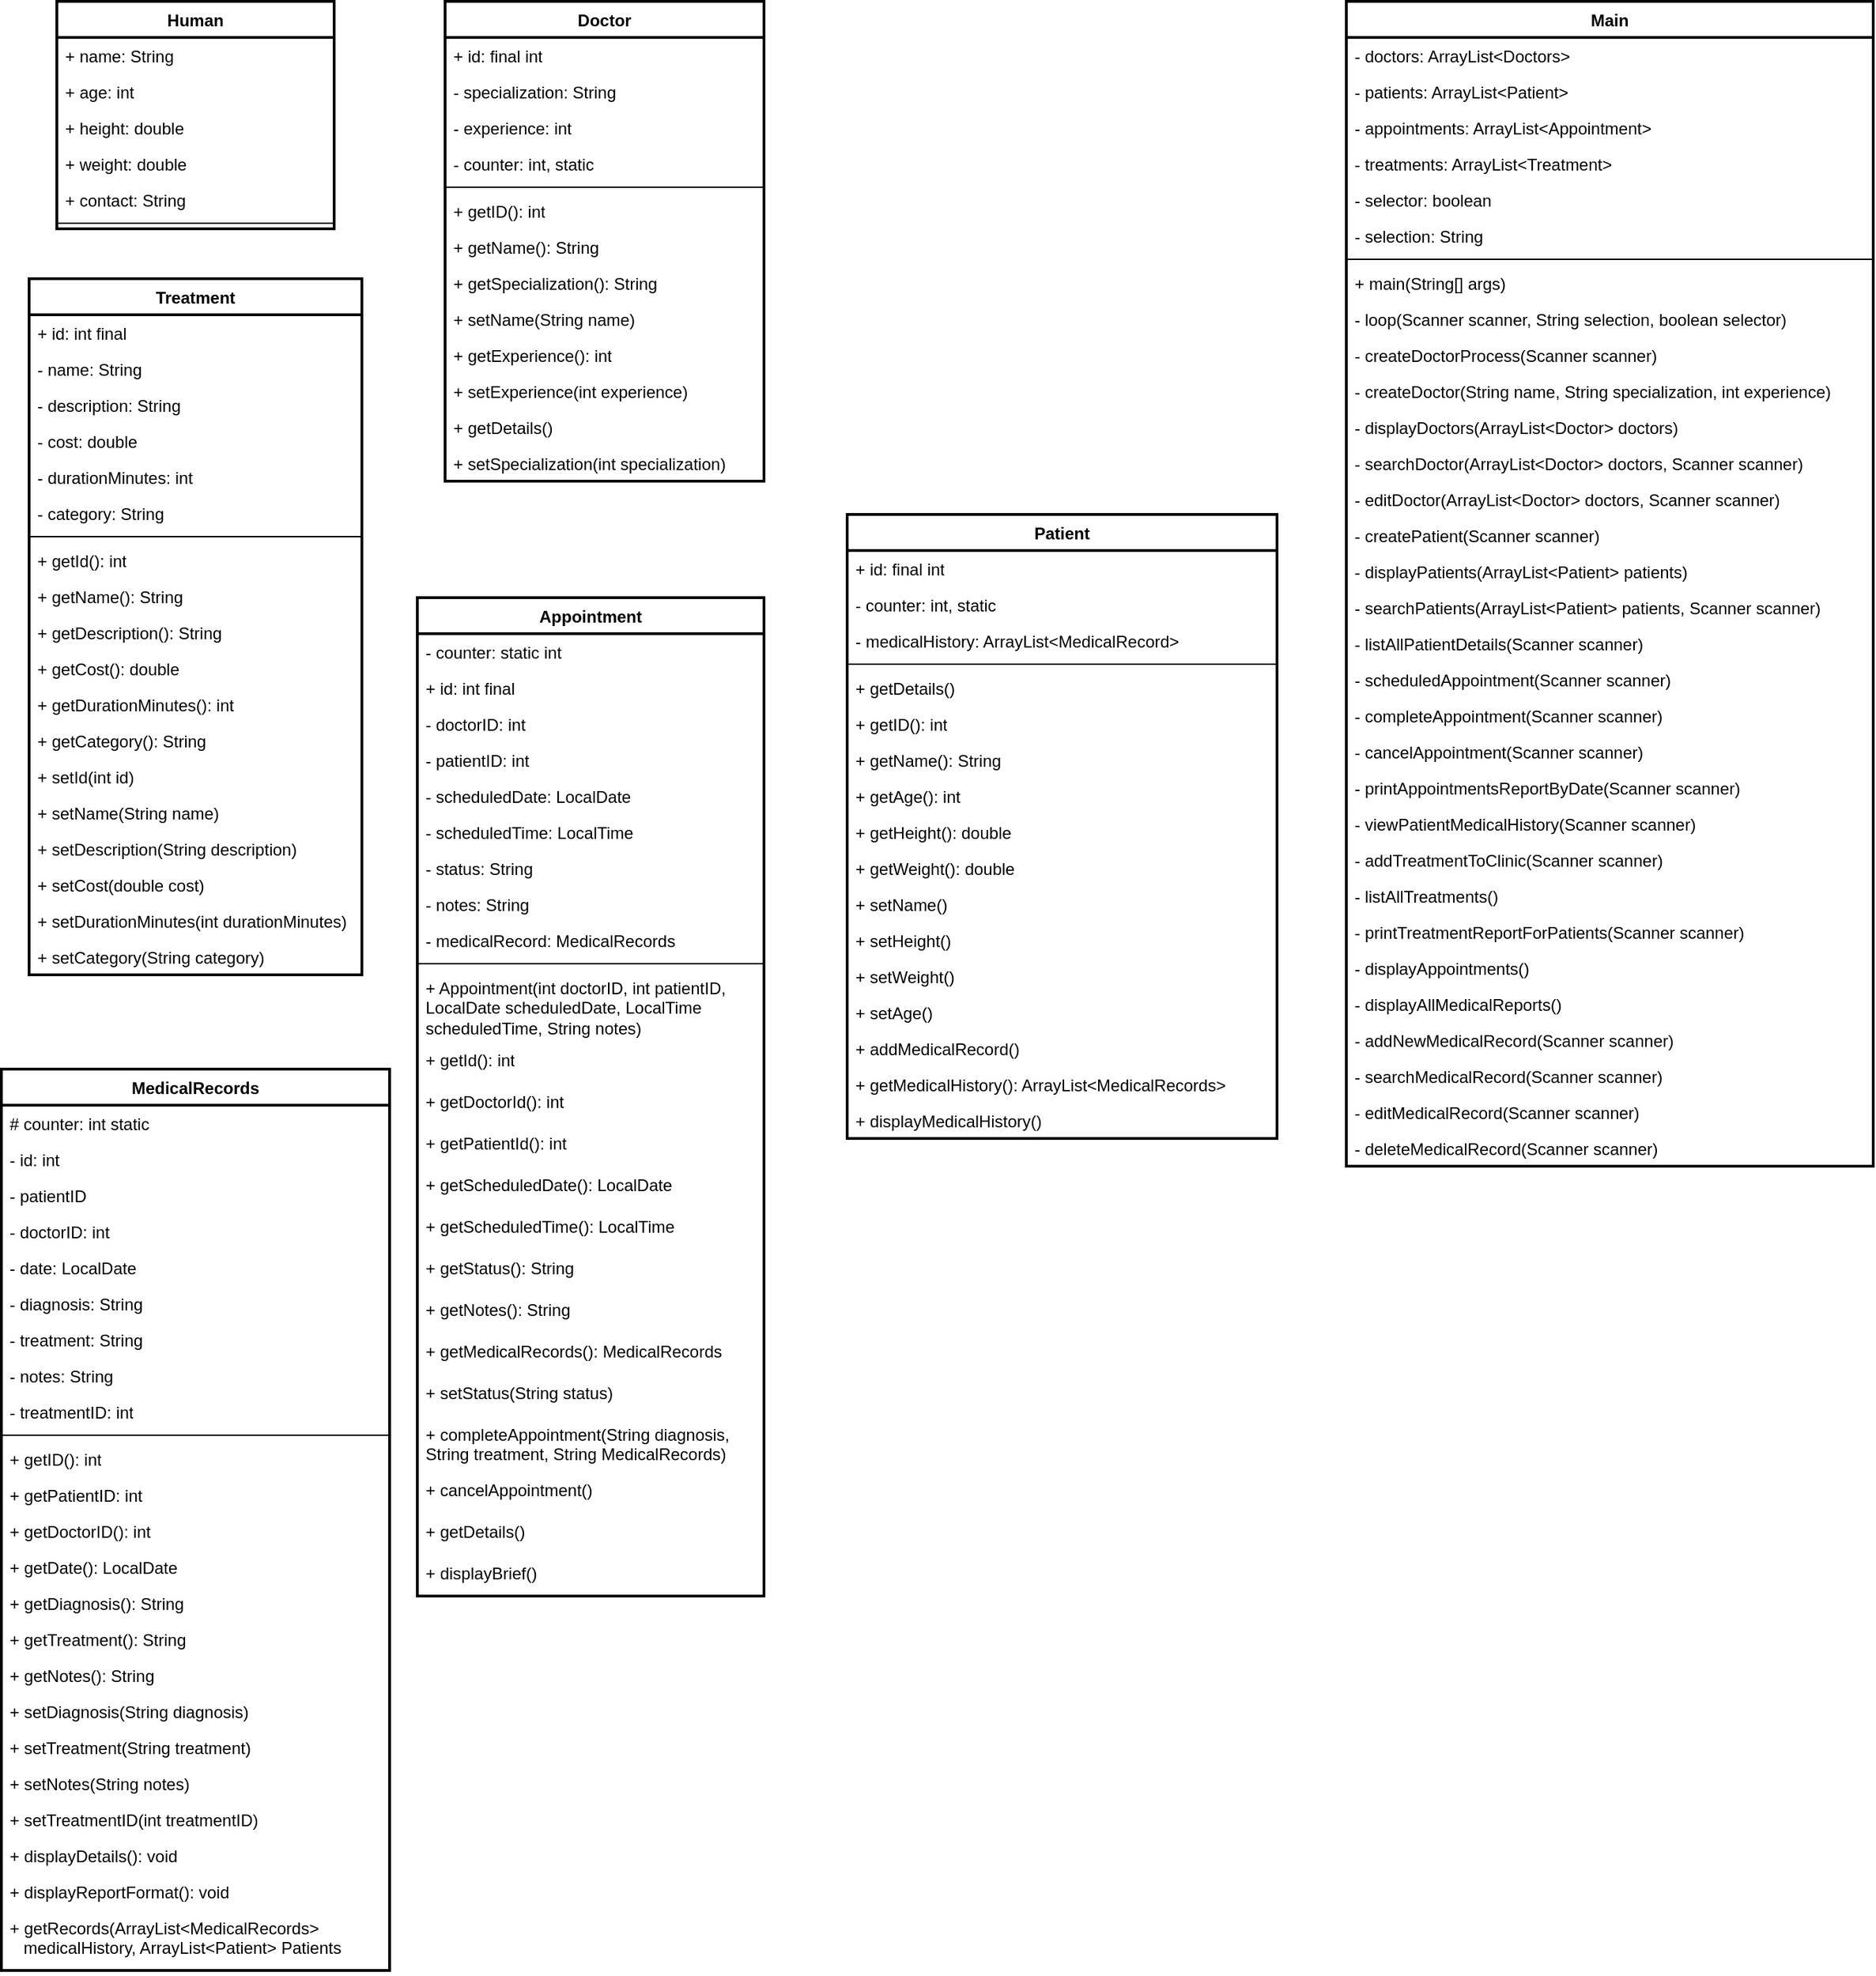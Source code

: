 <mxfile version="28.0.6">
  <diagram name="Page-1" id="2IIkAqDacqkf4X1PiKHr">
    <mxGraphModel dx="1875" dy="913" grid="1" gridSize="10" guides="1" tooltips="1" connect="1" arrows="1" fold="1" page="1" pageScale="1" pageWidth="850" pageHeight="1100" math="0" shadow="0">
      <root>
        <mxCell id="0" />
        <mxCell id="1" parent="0" />
        <mxCell id="5Q3K0YC-iehawzCBBCJF-5" value="Human" style="swimlane;fontStyle=1;align=center;verticalAlign=top;childLayout=stackLayout;horizontal=1;startSize=26;horizontalStack=0;resizeParent=1;resizeParentMax=0;resizeLast=0;collapsible=1;marginBottom=0;whiteSpace=wrap;html=1;strokeWidth=2;" parent="1" vertex="1">
          <mxGeometry x="110" y="50" width="200" height="164" as="geometry" />
        </mxCell>
        <mxCell id="5Q3K0YC-iehawzCBBCJF-6" value="+ name: String" style="text;strokeColor=none;fillColor=none;align=left;verticalAlign=top;spacingLeft=4;spacingRight=4;overflow=hidden;rotatable=0;points=[[0,0.5],[1,0.5]];portConstraint=eastwest;whiteSpace=wrap;html=1;" parent="5Q3K0YC-iehawzCBBCJF-5" vertex="1">
          <mxGeometry y="26" width="200" height="26" as="geometry" />
        </mxCell>
        <mxCell id="5Q3K0YC-iehawzCBBCJF-9" value="+ age: int" style="text;strokeColor=none;fillColor=none;align=left;verticalAlign=top;spacingLeft=4;spacingRight=4;overflow=hidden;rotatable=0;points=[[0,0.5],[1,0.5]];portConstraint=eastwest;whiteSpace=wrap;html=1;" parent="5Q3K0YC-iehawzCBBCJF-5" vertex="1">
          <mxGeometry y="52" width="200" height="26" as="geometry" />
        </mxCell>
        <mxCell id="5Q3K0YC-iehawzCBBCJF-10" value="+ height: double" style="text;strokeColor=none;fillColor=none;align=left;verticalAlign=top;spacingLeft=4;spacingRight=4;overflow=hidden;rotatable=0;points=[[0,0.5],[1,0.5]];portConstraint=eastwest;whiteSpace=wrap;html=1;" parent="5Q3K0YC-iehawzCBBCJF-5" vertex="1">
          <mxGeometry y="78" width="200" height="26" as="geometry" />
        </mxCell>
        <mxCell id="5Q3K0YC-iehawzCBBCJF-11" value="+ weight: double" style="text;strokeColor=none;fillColor=none;align=left;verticalAlign=top;spacingLeft=4;spacingRight=4;overflow=hidden;rotatable=0;points=[[0,0.5],[1,0.5]];portConstraint=eastwest;whiteSpace=wrap;html=1;" parent="5Q3K0YC-iehawzCBBCJF-5" vertex="1">
          <mxGeometry y="104" width="200" height="26" as="geometry" />
        </mxCell>
        <mxCell id="5Q3K0YC-iehawzCBBCJF-12" value="+ contact: String" style="text;strokeColor=none;fillColor=none;align=left;verticalAlign=top;spacingLeft=4;spacingRight=4;overflow=hidden;rotatable=0;points=[[0,0.5],[1,0.5]];portConstraint=eastwest;whiteSpace=wrap;html=1;" parent="5Q3K0YC-iehawzCBBCJF-5" vertex="1">
          <mxGeometry y="130" width="200" height="26" as="geometry" />
        </mxCell>
        <mxCell id="5Q3K0YC-iehawzCBBCJF-7" value="" style="line;strokeWidth=1;fillColor=none;align=left;verticalAlign=middle;spacingTop=-1;spacingLeft=3;spacingRight=3;rotatable=0;labelPosition=right;points=[];portConstraint=eastwest;strokeColor=inherit;" parent="5Q3K0YC-iehawzCBBCJF-5" vertex="1">
          <mxGeometry y="156" width="200" height="8" as="geometry" />
        </mxCell>
        <mxCell id="5Q3K0YC-iehawzCBBCJF-23" value="Patient" style="swimlane;fontStyle=1;align=center;verticalAlign=top;childLayout=stackLayout;horizontal=1;startSize=26;horizontalStack=0;resizeParent=1;resizeParentMax=0;resizeLast=0;collapsible=1;marginBottom=0;whiteSpace=wrap;html=1;strokeWidth=2;" parent="1" vertex="1">
          <mxGeometry x="680" y="420" width="310" height="450" as="geometry">
            <mxRectangle x="385" y="50" width="80" height="30" as="alternateBounds" />
          </mxGeometry>
        </mxCell>
        <mxCell id="5Q3K0YC-iehawzCBBCJF-24" value="+ id: final int" style="text;strokeColor=none;fillColor=none;align=left;verticalAlign=top;spacingLeft=4;spacingRight=4;overflow=hidden;rotatable=0;points=[[0,0.5],[1,0.5]];portConstraint=eastwest;whiteSpace=wrap;html=1;" parent="5Q3K0YC-iehawzCBBCJF-23" vertex="1">
          <mxGeometry y="26" width="310" height="26" as="geometry" />
        </mxCell>
        <mxCell id="5Q3K0YC-iehawzCBBCJF-27" value="- counter: int, static" style="text;strokeColor=none;fillColor=none;align=left;verticalAlign=top;spacingLeft=4;spacingRight=4;overflow=hidden;rotatable=0;points=[[0,0.5],[1,0.5]];portConstraint=eastwest;whiteSpace=wrap;html=1;" parent="5Q3K0YC-iehawzCBBCJF-23" vertex="1">
          <mxGeometry y="52" width="310" height="26" as="geometry" />
        </mxCell>
        <mxCell id="5Q3K0YC-iehawzCBBCJF-28" value="- medicalHistory: ArrayList&amp;lt;MedicalRecord&amp;gt;" style="text;strokeColor=none;fillColor=none;align=left;verticalAlign=top;spacingLeft=4;spacingRight=4;overflow=hidden;rotatable=0;points=[[0,0.5],[1,0.5]];portConstraint=eastwest;whiteSpace=wrap;html=1;" parent="5Q3K0YC-iehawzCBBCJF-23" vertex="1">
          <mxGeometry y="78" width="310" height="26" as="geometry" />
        </mxCell>
        <mxCell id="5Q3K0YC-iehawzCBBCJF-25" value="" style="line;strokeWidth=1;fillColor=none;align=left;verticalAlign=middle;spacingTop=-1;spacingLeft=3;spacingRight=3;rotatable=0;labelPosition=right;points=[];portConstraint=eastwest;strokeColor=inherit;" parent="5Q3K0YC-iehawzCBBCJF-23" vertex="1">
          <mxGeometry y="104" width="310" height="8" as="geometry" />
        </mxCell>
        <mxCell id="5Q3K0YC-iehawzCBBCJF-26" value="+ getDetails()" style="text;strokeColor=none;fillColor=none;align=left;verticalAlign=top;spacingLeft=4;spacingRight=4;overflow=hidden;rotatable=0;points=[[0,0.5],[1,0.5]];portConstraint=eastwest;whiteSpace=wrap;html=1;" parent="5Q3K0YC-iehawzCBBCJF-23" vertex="1">
          <mxGeometry y="112" width="310" height="26" as="geometry" />
        </mxCell>
        <mxCell id="5Q3K0YC-iehawzCBBCJF-30" value="+ getID(): int" style="text;strokeColor=none;fillColor=none;align=left;verticalAlign=top;spacingLeft=4;spacingRight=4;overflow=hidden;rotatable=0;points=[[0,0.5],[1,0.5]];portConstraint=eastwest;whiteSpace=wrap;html=1;" parent="5Q3K0YC-iehawzCBBCJF-23" vertex="1">
          <mxGeometry y="138" width="310" height="26" as="geometry" />
        </mxCell>
        <mxCell id="5Q3K0YC-iehawzCBBCJF-31" value="+ getName(): String" style="text;strokeColor=none;fillColor=none;align=left;verticalAlign=top;spacingLeft=4;spacingRight=4;overflow=hidden;rotatable=0;points=[[0,0.5],[1,0.5]];portConstraint=eastwest;whiteSpace=wrap;html=1;" parent="5Q3K0YC-iehawzCBBCJF-23" vertex="1">
          <mxGeometry y="164" width="310" height="26" as="geometry" />
        </mxCell>
        <mxCell id="5Q3K0YC-iehawzCBBCJF-32" value="+ getAge(): int" style="text;strokeColor=none;fillColor=none;align=left;verticalAlign=top;spacingLeft=4;spacingRight=4;overflow=hidden;rotatable=0;points=[[0,0.5],[1,0.5]];portConstraint=eastwest;whiteSpace=wrap;html=1;" parent="5Q3K0YC-iehawzCBBCJF-23" vertex="1">
          <mxGeometry y="190" width="310" height="26" as="geometry" />
        </mxCell>
        <mxCell id="5Q3K0YC-iehawzCBBCJF-33" value="+ getHeight(): double" style="text;strokeColor=none;fillColor=none;align=left;verticalAlign=top;spacingLeft=4;spacingRight=4;overflow=hidden;rotatable=0;points=[[0,0.5],[1,0.5]];portConstraint=eastwest;whiteSpace=wrap;html=1;" parent="5Q3K0YC-iehawzCBBCJF-23" vertex="1">
          <mxGeometry y="216" width="310" height="26" as="geometry" />
        </mxCell>
        <mxCell id="5Q3K0YC-iehawzCBBCJF-34" value="+ getWeight(): double" style="text;strokeColor=none;fillColor=none;align=left;verticalAlign=top;spacingLeft=4;spacingRight=4;overflow=hidden;rotatable=0;points=[[0,0.5],[1,0.5]];portConstraint=eastwest;whiteSpace=wrap;html=1;" parent="5Q3K0YC-iehawzCBBCJF-23" vertex="1">
          <mxGeometry y="242" width="310" height="26" as="geometry" />
        </mxCell>
        <mxCell id="5Q3K0YC-iehawzCBBCJF-35" value="+ setName()" style="text;strokeColor=none;fillColor=none;align=left;verticalAlign=top;spacingLeft=4;spacingRight=4;overflow=hidden;rotatable=0;points=[[0,0.5],[1,0.5]];portConstraint=eastwest;whiteSpace=wrap;html=1;" parent="5Q3K0YC-iehawzCBBCJF-23" vertex="1">
          <mxGeometry y="268" width="310" height="26" as="geometry" />
        </mxCell>
        <mxCell id="5Q3K0YC-iehawzCBBCJF-36" value="+ setHeight()" style="text;strokeColor=none;fillColor=none;align=left;verticalAlign=top;spacingLeft=4;spacingRight=4;overflow=hidden;rotatable=0;points=[[0,0.5],[1,0.5]];portConstraint=eastwest;whiteSpace=wrap;html=1;" parent="5Q3K0YC-iehawzCBBCJF-23" vertex="1">
          <mxGeometry y="294" width="310" height="26" as="geometry" />
        </mxCell>
        <mxCell id="5Q3K0YC-iehawzCBBCJF-37" value="+ setWeight()" style="text;strokeColor=none;fillColor=none;align=left;verticalAlign=top;spacingLeft=4;spacingRight=4;overflow=hidden;rotatable=0;points=[[0,0.5],[1,0.5]];portConstraint=eastwest;whiteSpace=wrap;html=1;" parent="5Q3K0YC-iehawzCBBCJF-23" vertex="1">
          <mxGeometry y="320" width="310" height="26" as="geometry" />
        </mxCell>
        <mxCell id="5Q3K0YC-iehawzCBBCJF-38" value="+ setAge()" style="text;strokeColor=none;fillColor=none;align=left;verticalAlign=top;spacingLeft=4;spacingRight=4;overflow=hidden;rotatable=0;points=[[0,0.5],[1,0.5]];portConstraint=eastwest;whiteSpace=wrap;html=1;" parent="5Q3K0YC-iehawzCBBCJF-23" vertex="1">
          <mxGeometry y="346" width="310" height="26" as="geometry" />
        </mxCell>
        <mxCell id="5Q3K0YC-iehawzCBBCJF-39" value="+ addMedicalRecord()" style="text;strokeColor=none;fillColor=none;align=left;verticalAlign=top;spacingLeft=4;spacingRight=4;overflow=hidden;rotatable=0;points=[[0,0.5],[1,0.5]];portConstraint=eastwest;whiteSpace=wrap;html=1;" parent="5Q3K0YC-iehawzCBBCJF-23" vertex="1">
          <mxGeometry y="372" width="310" height="26" as="geometry" />
        </mxCell>
        <mxCell id="5Q3K0YC-iehawzCBBCJF-40" value="+ getMedicalHistory(): ArrayList&amp;lt;MedicalRecords&amp;gt;" style="text;strokeColor=none;fillColor=none;align=left;verticalAlign=top;spacingLeft=4;spacingRight=4;overflow=hidden;rotatable=0;points=[[0,0.5],[1,0.5]];portConstraint=eastwest;whiteSpace=wrap;html=1;" parent="5Q3K0YC-iehawzCBBCJF-23" vertex="1">
          <mxGeometry y="398" width="310" height="26" as="geometry" />
        </mxCell>
        <mxCell id="5Q3K0YC-iehawzCBBCJF-41" value="+ displayMedicalHistory()" style="text;strokeColor=none;fillColor=none;align=left;verticalAlign=top;spacingLeft=4;spacingRight=4;overflow=hidden;rotatable=0;points=[[0,0.5],[1,0.5]];portConstraint=eastwest;whiteSpace=wrap;html=1;" parent="5Q3K0YC-iehawzCBBCJF-23" vertex="1">
          <mxGeometry y="424" width="310" height="26" as="geometry" />
        </mxCell>
        <mxCell id="5Q3K0YC-iehawzCBBCJF-47" value="Treatment" style="swimlane;fontStyle=1;align=center;verticalAlign=top;childLayout=stackLayout;horizontal=1;startSize=26;horizontalStack=0;resizeParent=1;resizeParentMax=0;resizeLast=0;collapsible=1;marginBottom=0;whiteSpace=wrap;html=1;strokeWidth=2;" parent="1" vertex="1">
          <mxGeometry x="90" y="250" width="240" height="502" as="geometry" />
        </mxCell>
        <mxCell id="5Q3K0YC-iehawzCBBCJF-48" value="+ id: int final" style="text;strokeColor=none;fillColor=none;align=left;verticalAlign=top;spacingLeft=4;spacingRight=4;overflow=hidden;rotatable=0;points=[[0,0.5],[1,0.5]];portConstraint=eastwest;whiteSpace=wrap;html=1;" parent="5Q3K0YC-iehawzCBBCJF-47" vertex="1">
          <mxGeometry y="26" width="240" height="26" as="geometry" />
        </mxCell>
        <mxCell id="5Q3K0YC-iehawzCBBCJF-51" value="- name: String" style="text;strokeColor=none;fillColor=none;align=left;verticalAlign=top;spacingLeft=4;spacingRight=4;overflow=hidden;rotatable=0;points=[[0,0.5],[1,0.5]];portConstraint=eastwest;whiteSpace=wrap;html=1;" parent="5Q3K0YC-iehawzCBBCJF-47" vertex="1">
          <mxGeometry y="52" width="240" height="26" as="geometry" />
        </mxCell>
        <mxCell id="5Q3K0YC-iehawzCBBCJF-52" value="- description: String" style="text;strokeColor=none;fillColor=none;align=left;verticalAlign=top;spacingLeft=4;spacingRight=4;overflow=hidden;rotatable=0;points=[[0,0.5],[1,0.5]];portConstraint=eastwest;whiteSpace=wrap;html=1;" parent="5Q3K0YC-iehawzCBBCJF-47" vertex="1">
          <mxGeometry y="78" width="240" height="26" as="geometry" />
        </mxCell>
        <mxCell id="5Q3K0YC-iehawzCBBCJF-53" value="- cost: double" style="text;strokeColor=none;fillColor=none;align=left;verticalAlign=top;spacingLeft=4;spacingRight=4;overflow=hidden;rotatable=0;points=[[0,0.5],[1,0.5]];portConstraint=eastwest;whiteSpace=wrap;html=1;" parent="5Q3K0YC-iehawzCBBCJF-47" vertex="1">
          <mxGeometry y="104" width="240" height="26" as="geometry" />
        </mxCell>
        <mxCell id="5Q3K0YC-iehawzCBBCJF-54" value="- durationMinutes: int" style="text;strokeColor=none;fillColor=none;align=left;verticalAlign=top;spacingLeft=4;spacingRight=4;overflow=hidden;rotatable=0;points=[[0,0.5],[1,0.5]];portConstraint=eastwest;whiteSpace=wrap;html=1;" parent="5Q3K0YC-iehawzCBBCJF-47" vertex="1">
          <mxGeometry y="130" width="240" height="26" as="geometry" />
        </mxCell>
        <mxCell id="5Q3K0YC-iehawzCBBCJF-55" value="- category: String" style="text;strokeColor=none;fillColor=none;align=left;verticalAlign=top;spacingLeft=4;spacingRight=4;overflow=hidden;rotatable=0;points=[[0,0.5],[1,0.5]];portConstraint=eastwest;whiteSpace=wrap;html=1;" parent="5Q3K0YC-iehawzCBBCJF-47" vertex="1">
          <mxGeometry y="156" width="240" height="26" as="geometry" />
        </mxCell>
        <mxCell id="5Q3K0YC-iehawzCBBCJF-49" value="" style="line;strokeWidth=1;fillColor=none;align=left;verticalAlign=middle;spacingTop=-1;spacingLeft=3;spacingRight=3;rotatable=0;labelPosition=right;points=[];portConstraint=eastwest;strokeColor=inherit;" parent="5Q3K0YC-iehawzCBBCJF-47" vertex="1">
          <mxGeometry y="182" width="240" height="8" as="geometry" />
        </mxCell>
        <mxCell id="5Q3K0YC-iehawzCBBCJF-50" value="+ getId(): int" style="text;strokeColor=none;fillColor=none;align=left;verticalAlign=top;spacingLeft=4;spacingRight=4;overflow=hidden;rotatable=0;points=[[0,0.5],[1,0.5]];portConstraint=eastwest;whiteSpace=wrap;html=1;" parent="5Q3K0YC-iehawzCBBCJF-47" vertex="1">
          <mxGeometry y="190" width="240" height="26" as="geometry" />
        </mxCell>
        <mxCell id="dHJXiVCDqJ1T62AhZlCX-1" value="+ getName(): String" style="text;strokeColor=none;fillColor=none;align=left;verticalAlign=top;spacingLeft=4;spacingRight=4;overflow=hidden;rotatable=0;points=[[0,0.5],[1,0.5]];portConstraint=eastwest;whiteSpace=wrap;html=1;" parent="5Q3K0YC-iehawzCBBCJF-47" vertex="1">
          <mxGeometry y="216" width="240" height="26" as="geometry" />
        </mxCell>
        <mxCell id="dHJXiVCDqJ1T62AhZlCX-2" value="+ getDescription(): String" style="text;strokeColor=none;fillColor=none;align=left;verticalAlign=top;spacingLeft=4;spacingRight=4;overflow=hidden;rotatable=0;points=[[0,0.5],[1,0.5]];portConstraint=eastwest;whiteSpace=wrap;html=1;" parent="5Q3K0YC-iehawzCBBCJF-47" vertex="1">
          <mxGeometry y="242" width="240" height="26" as="geometry" />
        </mxCell>
        <mxCell id="dHJXiVCDqJ1T62AhZlCX-3" value="+ getCost(): double" style="text;strokeColor=none;fillColor=none;align=left;verticalAlign=top;spacingLeft=4;spacingRight=4;overflow=hidden;rotatable=0;points=[[0,0.5],[1,0.5]];portConstraint=eastwest;whiteSpace=wrap;html=1;" parent="5Q3K0YC-iehawzCBBCJF-47" vertex="1">
          <mxGeometry y="268" width="240" height="26" as="geometry" />
        </mxCell>
        <mxCell id="dHJXiVCDqJ1T62AhZlCX-4" value="+ getDurationMinutes(): int" style="text;strokeColor=none;fillColor=none;align=left;verticalAlign=top;spacingLeft=4;spacingRight=4;overflow=hidden;rotatable=0;points=[[0,0.5],[1,0.5]];portConstraint=eastwest;whiteSpace=wrap;html=1;" parent="5Q3K0YC-iehawzCBBCJF-47" vertex="1">
          <mxGeometry y="294" width="240" height="26" as="geometry" />
        </mxCell>
        <mxCell id="dHJXiVCDqJ1T62AhZlCX-5" value="+ getCategory(): String" style="text;strokeColor=none;fillColor=none;align=left;verticalAlign=top;spacingLeft=4;spacingRight=4;overflow=hidden;rotatable=0;points=[[0,0.5],[1,0.5]];portConstraint=eastwest;whiteSpace=wrap;html=1;" parent="5Q3K0YC-iehawzCBBCJF-47" vertex="1">
          <mxGeometry y="320" width="240" height="26" as="geometry" />
        </mxCell>
        <mxCell id="dHJXiVCDqJ1T62AhZlCX-8" value="+ setId(int id)" style="text;strokeColor=none;fillColor=none;align=left;verticalAlign=top;spacingLeft=4;spacingRight=4;overflow=hidden;rotatable=0;points=[[0,0.5],[1,0.5]];portConstraint=eastwest;whiteSpace=wrap;html=1;" parent="5Q3K0YC-iehawzCBBCJF-47" vertex="1">
          <mxGeometry y="346" width="240" height="26" as="geometry" />
        </mxCell>
        <mxCell id="dHJXiVCDqJ1T62AhZlCX-30" value="+ setName(String name)" style="text;strokeColor=none;fillColor=none;align=left;verticalAlign=top;spacingLeft=4;spacingRight=4;overflow=hidden;rotatable=0;points=[[0,0.5],[1,0.5]];portConstraint=eastwest;whiteSpace=wrap;html=1;" parent="5Q3K0YC-iehawzCBBCJF-47" vertex="1">
          <mxGeometry y="372" width="240" height="26" as="geometry" />
        </mxCell>
        <mxCell id="dHJXiVCDqJ1T62AhZlCX-31" value="+ setDescription(String description)" style="text;strokeColor=none;fillColor=none;align=left;verticalAlign=top;spacingLeft=4;spacingRight=4;overflow=hidden;rotatable=0;points=[[0,0.5],[1,0.5]];portConstraint=eastwest;whiteSpace=wrap;html=1;" parent="5Q3K0YC-iehawzCBBCJF-47" vertex="1">
          <mxGeometry y="398" width="240" height="26" as="geometry" />
        </mxCell>
        <mxCell id="dHJXiVCDqJ1T62AhZlCX-32" value="+ setCost(double cost)" style="text;strokeColor=none;fillColor=none;align=left;verticalAlign=top;spacingLeft=4;spacingRight=4;overflow=hidden;rotatable=0;points=[[0,0.5],[1,0.5]];portConstraint=eastwest;whiteSpace=wrap;html=1;" parent="5Q3K0YC-iehawzCBBCJF-47" vertex="1">
          <mxGeometry y="424" width="240" height="26" as="geometry" />
        </mxCell>
        <mxCell id="dHJXiVCDqJ1T62AhZlCX-33" value="+ setDurationMinutes(int durationMinutes)" style="text;strokeColor=none;fillColor=none;align=left;verticalAlign=top;spacingLeft=4;spacingRight=4;overflow=hidden;rotatable=0;points=[[0,0.5],[1,0.5]];portConstraint=eastwest;whiteSpace=wrap;html=1;" parent="5Q3K0YC-iehawzCBBCJF-47" vertex="1">
          <mxGeometry y="450" width="240" height="26" as="geometry" />
        </mxCell>
        <mxCell id="dHJXiVCDqJ1T62AhZlCX-34" value="+ setCategory(String category)" style="text;strokeColor=none;fillColor=none;align=left;verticalAlign=top;spacingLeft=4;spacingRight=4;overflow=hidden;rotatable=0;points=[[0,0.5],[1,0.5]];portConstraint=eastwest;whiteSpace=wrap;html=1;" parent="5Q3K0YC-iehawzCBBCJF-47" vertex="1">
          <mxGeometry y="476" width="240" height="26" as="geometry" />
        </mxCell>
        <mxCell id="dHJXiVCDqJ1T62AhZlCX-15" value="Doctor" style="swimlane;fontStyle=1;align=center;verticalAlign=top;childLayout=stackLayout;horizontal=1;startSize=26;horizontalStack=0;resizeParent=1;resizeParentMax=0;resizeLast=0;collapsible=1;marginBottom=0;whiteSpace=wrap;html=1;strokeWidth=2;" parent="1" vertex="1">
          <mxGeometry x="390" y="50" width="230" height="346" as="geometry" />
        </mxCell>
        <mxCell id="dHJXiVCDqJ1T62AhZlCX-16" value="+ id: final int" style="text;strokeColor=none;fillColor=none;align=left;verticalAlign=top;spacingLeft=4;spacingRight=4;overflow=hidden;rotatable=0;points=[[0,0.5],[1,0.5]];portConstraint=eastwest;whiteSpace=wrap;html=1;" parent="dHJXiVCDqJ1T62AhZlCX-15" vertex="1">
          <mxGeometry y="26" width="230" height="26" as="geometry" />
        </mxCell>
        <mxCell id="dHJXiVCDqJ1T62AhZlCX-17" value="- specialization: String" style="text;strokeColor=none;fillColor=none;align=left;verticalAlign=top;spacingLeft=4;spacingRight=4;overflow=hidden;rotatable=0;points=[[0,0.5],[1,0.5]];portConstraint=eastwest;whiteSpace=wrap;html=1;" parent="dHJXiVCDqJ1T62AhZlCX-15" vertex="1">
          <mxGeometry y="52" width="230" height="26" as="geometry" />
        </mxCell>
        <mxCell id="dHJXiVCDqJ1T62AhZlCX-18" value="- experience: int" style="text;strokeColor=none;fillColor=none;align=left;verticalAlign=top;spacingLeft=4;spacingRight=4;overflow=hidden;rotatable=0;points=[[0,0.5],[1,0.5]];portConstraint=eastwest;whiteSpace=wrap;html=1;" parent="dHJXiVCDqJ1T62AhZlCX-15" vertex="1">
          <mxGeometry y="78" width="230" height="26" as="geometry" />
        </mxCell>
        <mxCell id="dHJXiVCDqJ1T62AhZlCX-19" value="- counter: int, static" style="text;strokeColor=none;fillColor=none;align=left;verticalAlign=top;spacingLeft=4;spacingRight=4;overflow=hidden;rotatable=0;points=[[0,0.5],[1,0.5]];portConstraint=eastwest;whiteSpace=wrap;html=1;" parent="dHJXiVCDqJ1T62AhZlCX-15" vertex="1">
          <mxGeometry y="104" width="230" height="26" as="geometry" />
        </mxCell>
        <mxCell id="dHJXiVCDqJ1T62AhZlCX-20" value="" style="line;strokeWidth=1;fillColor=none;align=left;verticalAlign=middle;spacingTop=-1;spacingLeft=3;spacingRight=3;rotatable=0;labelPosition=right;points=[];portConstraint=eastwest;strokeColor=inherit;" parent="dHJXiVCDqJ1T62AhZlCX-15" vertex="1">
          <mxGeometry y="130" width="230" height="8" as="geometry" />
        </mxCell>
        <mxCell id="dHJXiVCDqJ1T62AhZlCX-21" value="+ getID(): int" style="text;strokeColor=none;fillColor=none;align=left;verticalAlign=top;spacingLeft=4;spacingRight=4;overflow=hidden;rotatable=0;points=[[0,0.5],[1,0.5]];portConstraint=eastwest;whiteSpace=wrap;html=1;" parent="dHJXiVCDqJ1T62AhZlCX-15" vertex="1">
          <mxGeometry y="138" width="230" height="26" as="geometry" />
        </mxCell>
        <mxCell id="dHJXiVCDqJ1T62AhZlCX-22" value="+ getName(): String" style="text;strokeColor=none;fillColor=none;align=left;verticalAlign=top;spacingLeft=4;spacingRight=4;overflow=hidden;rotatable=0;points=[[0,0.5],[1,0.5]];portConstraint=eastwest;whiteSpace=wrap;html=1;" parent="dHJXiVCDqJ1T62AhZlCX-15" vertex="1">
          <mxGeometry y="164" width="230" height="26" as="geometry" />
        </mxCell>
        <mxCell id="dHJXiVCDqJ1T62AhZlCX-23" value="+ getSpecialization(): String" style="text;strokeColor=none;fillColor=none;align=left;verticalAlign=top;spacingLeft=4;spacingRight=4;overflow=hidden;rotatable=0;points=[[0,0.5],[1,0.5]];portConstraint=eastwest;whiteSpace=wrap;html=1;" parent="dHJXiVCDqJ1T62AhZlCX-15" vertex="1">
          <mxGeometry y="190" width="230" height="26" as="geometry" />
        </mxCell>
        <mxCell id="dHJXiVCDqJ1T62AhZlCX-24" value="+ setName(String name)" style="text;strokeColor=none;fillColor=none;align=left;verticalAlign=top;spacingLeft=4;spacingRight=4;overflow=hidden;rotatable=0;points=[[0,0.5],[1,0.5]];portConstraint=eastwest;whiteSpace=wrap;html=1;" parent="dHJXiVCDqJ1T62AhZlCX-15" vertex="1">
          <mxGeometry y="216" width="230" height="26" as="geometry" />
        </mxCell>
        <mxCell id="dHJXiVCDqJ1T62AhZlCX-25" value="+ getExperience(): int" style="text;strokeColor=none;fillColor=none;align=left;verticalAlign=top;spacingLeft=4;spacingRight=4;overflow=hidden;rotatable=0;points=[[0,0.5],[1,0.5]];portConstraint=eastwest;whiteSpace=wrap;html=1;" parent="dHJXiVCDqJ1T62AhZlCX-15" vertex="1">
          <mxGeometry y="242" width="230" height="26" as="geometry" />
        </mxCell>
        <mxCell id="dHJXiVCDqJ1T62AhZlCX-26" value="+ setExperience(int experience)" style="text;strokeColor=none;fillColor=none;align=left;verticalAlign=top;spacingLeft=4;spacingRight=4;overflow=hidden;rotatable=0;points=[[0,0.5],[1,0.5]];portConstraint=eastwest;whiteSpace=wrap;html=1;" parent="dHJXiVCDqJ1T62AhZlCX-15" vertex="1">
          <mxGeometry y="268" width="230" height="26" as="geometry" />
        </mxCell>
        <mxCell id="dHJXiVCDqJ1T62AhZlCX-27" value="+ getDetails()" style="text;strokeColor=none;fillColor=none;align=left;verticalAlign=top;spacingLeft=4;spacingRight=4;overflow=hidden;rotatable=0;points=[[0,0.5],[1,0.5]];portConstraint=eastwest;whiteSpace=wrap;html=1;" parent="dHJXiVCDqJ1T62AhZlCX-15" vertex="1">
          <mxGeometry y="294" width="230" height="26" as="geometry" />
        </mxCell>
        <mxCell id="dHJXiVCDqJ1T62AhZlCX-29" value="+ setSpecialization(int specialization)" style="text;strokeColor=none;fillColor=none;align=left;verticalAlign=top;spacingLeft=4;spacingRight=4;overflow=hidden;rotatable=0;points=[[0,0.5],[1,0.5]];portConstraint=eastwest;whiteSpace=wrap;html=1;" parent="dHJXiVCDqJ1T62AhZlCX-15" vertex="1">
          <mxGeometry y="320" width="230" height="26" as="geometry" />
        </mxCell>
        <mxCell id="dHJXiVCDqJ1T62AhZlCX-35" value="MedicalRecords" style="swimlane;fontStyle=1;align=center;verticalAlign=top;childLayout=stackLayout;horizontal=1;startSize=26;horizontalStack=0;resizeParent=1;resizeParentMax=0;resizeLast=0;collapsible=1;marginBottom=0;whiteSpace=wrap;html=1;strokeWidth=2;" parent="1" vertex="1">
          <mxGeometry x="70" y="820" width="280" height="650" as="geometry" />
        </mxCell>
        <mxCell id="dHJXiVCDqJ1T62AhZlCX-36" value="# counter: int static" style="text;strokeColor=none;fillColor=none;align=left;verticalAlign=top;spacingLeft=4;spacingRight=4;overflow=hidden;rotatable=0;points=[[0,0.5],[1,0.5]];portConstraint=eastwest;whiteSpace=wrap;html=1;" parent="dHJXiVCDqJ1T62AhZlCX-35" vertex="1">
          <mxGeometry y="26" width="280" height="26" as="geometry" />
        </mxCell>
        <mxCell id="dHJXiVCDqJ1T62AhZlCX-39" value="- id: int" style="text;strokeColor=none;fillColor=none;align=left;verticalAlign=top;spacingLeft=4;spacingRight=4;overflow=hidden;rotatable=0;points=[[0,0.5],[1,0.5]];portConstraint=eastwest;whiteSpace=wrap;html=1;" parent="dHJXiVCDqJ1T62AhZlCX-35" vertex="1">
          <mxGeometry y="52" width="280" height="26" as="geometry" />
        </mxCell>
        <mxCell id="dHJXiVCDqJ1T62AhZlCX-40" value="- patientID" style="text;strokeColor=none;fillColor=none;align=left;verticalAlign=top;spacingLeft=4;spacingRight=4;overflow=hidden;rotatable=0;points=[[0,0.5],[1,0.5]];portConstraint=eastwest;whiteSpace=wrap;html=1;" parent="dHJXiVCDqJ1T62AhZlCX-35" vertex="1">
          <mxGeometry y="78" width="280" height="26" as="geometry" />
        </mxCell>
        <mxCell id="dHJXiVCDqJ1T62AhZlCX-41" value="- doctorID: int" style="text;strokeColor=none;fillColor=none;align=left;verticalAlign=top;spacingLeft=4;spacingRight=4;overflow=hidden;rotatable=0;points=[[0,0.5],[1,0.5]];portConstraint=eastwest;whiteSpace=wrap;html=1;" parent="dHJXiVCDqJ1T62AhZlCX-35" vertex="1">
          <mxGeometry y="104" width="280" height="26" as="geometry" />
        </mxCell>
        <mxCell id="dHJXiVCDqJ1T62AhZlCX-42" value="- date: LocalDate" style="text;strokeColor=none;fillColor=none;align=left;verticalAlign=top;spacingLeft=4;spacingRight=4;overflow=hidden;rotatable=0;points=[[0,0.5],[1,0.5]];portConstraint=eastwest;whiteSpace=wrap;html=1;" parent="dHJXiVCDqJ1T62AhZlCX-35" vertex="1">
          <mxGeometry y="130" width="280" height="26" as="geometry" />
        </mxCell>
        <mxCell id="dHJXiVCDqJ1T62AhZlCX-43" value="- diagnosis: String" style="text;strokeColor=none;fillColor=none;align=left;verticalAlign=top;spacingLeft=4;spacingRight=4;overflow=hidden;rotatable=0;points=[[0,0.5],[1,0.5]];portConstraint=eastwest;whiteSpace=wrap;html=1;" parent="dHJXiVCDqJ1T62AhZlCX-35" vertex="1">
          <mxGeometry y="156" width="280" height="26" as="geometry" />
        </mxCell>
        <mxCell id="dHJXiVCDqJ1T62AhZlCX-44" value="- treatment: String" style="text;strokeColor=none;fillColor=none;align=left;verticalAlign=top;spacingLeft=4;spacingRight=4;overflow=hidden;rotatable=0;points=[[0,0.5],[1,0.5]];portConstraint=eastwest;whiteSpace=wrap;html=1;" parent="dHJXiVCDqJ1T62AhZlCX-35" vertex="1">
          <mxGeometry y="182" width="280" height="26" as="geometry" />
        </mxCell>
        <mxCell id="dHJXiVCDqJ1T62AhZlCX-45" value="- notes: String" style="text;strokeColor=none;fillColor=none;align=left;verticalAlign=top;spacingLeft=4;spacingRight=4;overflow=hidden;rotatable=0;points=[[0,0.5],[1,0.5]];portConstraint=eastwest;whiteSpace=wrap;html=1;" parent="dHJXiVCDqJ1T62AhZlCX-35" vertex="1">
          <mxGeometry y="208" width="280" height="26" as="geometry" />
        </mxCell>
        <mxCell id="dHJXiVCDqJ1T62AhZlCX-46" value="- treatmentID: int" style="text;strokeColor=none;fillColor=none;align=left;verticalAlign=top;spacingLeft=4;spacingRight=4;overflow=hidden;rotatable=0;points=[[0,0.5],[1,0.5]];portConstraint=eastwest;whiteSpace=wrap;html=1;" parent="dHJXiVCDqJ1T62AhZlCX-35" vertex="1">
          <mxGeometry y="234" width="280" height="26" as="geometry" />
        </mxCell>
        <mxCell id="dHJXiVCDqJ1T62AhZlCX-37" value="" style="line;strokeWidth=1;fillColor=none;align=left;verticalAlign=middle;spacingTop=-1;spacingLeft=3;spacingRight=3;rotatable=0;labelPosition=right;points=[];portConstraint=eastwest;strokeColor=inherit;" parent="dHJXiVCDqJ1T62AhZlCX-35" vertex="1">
          <mxGeometry y="260" width="280" height="8" as="geometry" />
        </mxCell>
        <mxCell id="dHJXiVCDqJ1T62AhZlCX-38" value="+ getID(): int" style="text;strokeColor=none;fillColor=none;align=left;verticalAlign=top;spacingLeft=4;spacingRight=4;overflow=hidden;rotatable=0;points=[[0,0.5],[1,0.5]];portConstraint=eastwest;whiteSpace=wrap;html=1;" parent="dHJXiVCDqJ1T62AhZlCX-35" vertex="1">
          <mxGeometry y="268" width="280" height="26" as="geometry" />
        </mxCell>
        <mxCell id="dHJXiVCDqJ1T62AhZlCX-47" value="+ getPatientID: int" style="text;strokeColor=none;fillColor=none;align=left;verticalAlign=top;spacingLeft=4;spacingRight=4;overflow=hidden;rotatable=0;points=[[0,0.5],[1,0.5]];portConstraint=eastwest;whiteSpace=wrap;html=1;" parent="dHJXiVCDqJ1T62AhZlCX-35" vertex="1">
          <mxGeometry y="294" width="280" height="26" as="geometry" />
        </mxCell>
        <mxCell id="dHJXiVCDqJ1T62AhZlCX-48" value="+ getDoctorID(): int" style="text;strokeColor=none;fillColor=none;align=left;verticalAlign=top;spacingLeft=4;spacingRight=4;overflow=hidden;rotatable=0;points=[[0,0.5],[1,0.5]];portConstraint=eastwest;whiteSpace=wrap;html=1;" parent="dHJXiVCDqJ1T62AhZlCX-35" vertex="1">
          <mxGeometry y="320" width="280" height="26" as="geometry" />
        </mxCell>
        <mxCell id="dHJXiVCDqJ1T62AhZlCX-49" value="+ getDate(): LocalDate" style="text;strokeColor=none;fillColor=none;align=left;verticalAlign=top;spacingLeft=4;spacingRight=4;overflow=hidden;rotatable=0;points=[[0,0.5],[1,0.5]];portConstraint=eastwest;whiteSpace=wrap;html=1;" parent="dHJXiVCDqJ1T62AhZlCX-35" vertex="1">
          <mxGeometry y="346" width="280" height="26" as="geometry" />
        </mxCell>
        <mxCell id="dHJXiVCDqJ1T62AhZlCX-50" value="+ getDiagnosis(): String" style="text;strokeColor=none;fillColor=none;align=left;verticalAlign=top;spacingLeft=4;spacingRight=4;overflow=hidden;rotatable=0;points=[[0,0.5],[1,0.5]];portConstraint=eastwest;whiteSpace=wrap;html=1;" parent="dHJXiVCDqJ1T62AhZlCX-35" vertex="1">
          <mxGeometry y="372" width="280" height="26" as="geometry" />
        </mxCell>
        <mxCell id="dHJXiVCDqJ1T62AhZlCX-51" value="+ getTreatment(): String" style="text;strokeColor=none;fillColor=none;align=left;verticalAlign=top;spacingLeft=4;spacingRight=4;overflow=hidden;rotatable=0;points=[[0,0.5],[1,0.5]];portConstraint=eastwest;whiteSpace=wrap;html=1;" parent="dHJXiVCDqJ1T62AhZlCX-35" vertex="1">
          <mxGeometry y="398" width="280" height="26" as="geometry" />
        </mxCell>
        <mxCell id="dHJXiVCDqJ1T62AhZlCX-52" value="+ getNotes(): String" style="text;strokeColor=none;fillColor=none;align=left;verticalAlign=top;spacingLeft=4;spacingRight=4;overflow=hidden;rotatable=0;points=[[0,0.5],[1,0.5]];portConstraint=eastwest;whiteSpace=wrap;html=1;" parent="dHJXiVCDqJ1T62AhZlCX-35" vertex="1">
          <mxGeometry y="424" width="280" height="26" as="geometry" />
        </mxCell>
        <mxCell id="dHJXiVCDqJ1T62AhZlCX-53" value="+ setDiagnosis(String diagnosis)" style="text;strokeColor=none;fillColor=none;align=left;verticalAlign=top;spacingLeft=4;spacingRight=4;overflow=hidden;rotatable=0;points=[[0,0.5],[1,0.5]];portConstraint=eastwest;whiteSpace=wrap;html=1;" parent="dHJXiVCDqJ1T62AhZlCX-35" vertex="1">
          <mxGeometry y="450" width="280" height="26" as="geometry" />
        </mxCell>
        <mxCell id="dHJXiVCDqJ1T62AhZlCX-54" value="+ setTreatment(String treatment)" style="text;strokeColor=none;fillColor=none;align=left;verticalAlign=top;spacingLeft=4;spacingRight=4;overflow=hidden;rotatable=0;points=[[0,0.5],[1,0.5]];portConstraint=eastwest;whiteSpace=wrap;html=1;" parent="dHJXiVCDqJ1T62AhZlCX-35" vertex="1">
          <mxGeometry y="476" width="280" height="26" as="geometry" />
        </mxCell>
        <mxCell id="dHJXiVCDqJ1T62AhZlCX-55" value="+ setNotes(String notes)" style="text;strokeColor=none;fillColor=none;align=left;verticalAlign=top;spacingLeft=4;spacingRight=4;overflow=hidden;rotatable=0;points=[[0,0.5],[1,0.5]];portConstraint=eastwest;whiteSpace=wrap;html=1;" parent="dHJXiVCDqJ1T62AhZlCX-35" vertex="1">
          <mxGeometry y="502" width="280" height="26" as="geometry" />
        </mxCell>
        <mxCell id="dHJXiVCDqJ1T62AhZlCX-56" value="+ setTreatmentID(int treatmentID)" style="text;strokeColor=none;fillColor=none;align=left;verticalAlign=top;spacingLeft=4;spacingRight=4;overflow=hidden;rotatable=0;points=[[0,0.5],[1,0.5]];portConstraint=eastwest;whiteSpace=wrap;html=1;" parent="dHJXiVCDqJ1T62AhZlCX-35" vertex="1">
          <mxGeometry y="528" width="280" height="26" as="geometry" />
        </mxCell>
        <mxCell id="dHJXiVCDqJ1T62AhZlCX-57" value="+ displayDetails(): void" style="text;strokeColor=none;fillColor=none;align=left;verticalAlign=top;spacingLeft=4;spacingRight=4;overflow=hidden;rotatable=0;points=[[0,0.5],[1,0.5]];portConstraint=eastwest;whiteSpace=wrap;html=1;" parent="dHJXiVCDqJ1T62AhZlCX-35" vertex="1">
          <mxGeometry y="554" width="280" height="26" as="geometry" />
        </mxCell>
        <mxCell id="dHJXiVCDqJ1T62AhZlCX-58" value="+ displayReportFormat(): void" style="text;strokeColor=none;fillColor=none;align=left;verticalAlign=top;spacingLeft=4;spacingRight=4;overflow=hidden;rotatable=0;points=[[0,0.5],[1,0.5]];portConstraint=eastwest;whiteSpace=wrap;html=1;" parent="dHJXiVCDqJ1T62AhZlCX-35" vertex="1">
          <mxGeometry y="580" width="280" height="26" as="geometry" />
        </mxCell>
        <mxCell id="dHJXiVCDqJ1T62AhZlCX-59" value="+ getRecords(ArrayList&amp;lt;MedicalRecords&amp;gt;&amp;nbsp;&lt;div&gt;&amp;nbsp; &amp;nbsp;medicalHistory, ArrayList&amp;lt;Patient&amp;gt; Patients&lt;/div&gt;" style="text;strokeColor=none;fillColor=none;align=left;verticalAlign=top;spacingLeft=4;spacingRight=4;overflow=hidden;rotatable=0;points=[[0,0.5],[1,0.5]];portConstraint=eastwest;whiteSpace=wrap;html=1;" parent="dHJXiVCDqJ1T62AhZlCX-35" vertex="1">
          <mxGeometry y="606" width="280" height="44" as="geometry" />
        </mxCell>
        <mxCell id="WKwEEJop6eNaG3x7nE1s-1" value="Appointment" style="swimlane;fontStyle=1;align=center;verticalAlign=top;childLayout=stackLayout;horizontal=1;startSize=26;horizontalStack=0;resizeParent=1;resizeParentMax=0;resizeLast=0;collapsible=1;marginBottom=0;whiteSpace=wrap;html=1;strokeWidth=2;" vertex="1" parent="1">
          <mxGeometry x="370" y="480" width="250" height="720" as="geometry" />
        </mxCell>
        <mxCell id="WKwEEJop6eNaG3x7nE1s-2" value="- counter: static int" style="text;strokeColor=none;fillColor=none;align=left;verticalAlign=top;spacingLeft=4;spacingRight=4;overflow=hidden;rotatable=0;points=[[0,0.5],[1,0.5]];portConstraint=eastwest;whiteSpace=wrap;html=1;" vertex="1" parent="WKwEEJop6eNaG3x7nE1s-1">
          <mxGeometry y="26" width="250" height="26" as="geometry" />
        </mxCell>
        <mxCell id="WKwEEJop6eNaG3x7nE1s-5" value="+&lt;span style=&quot;background-color: transparent; color: light-dark(rgb(0, 0, 0), rgb(255, 255, 255));&quot;&gt;&amp;nbsp;id: int final&lt;/span&gt;" style="text;strokeColor=none;fillColor=none;align=left;verticalAlign=top;spacingLeft=4;spacingRight=4;overflow=hidden;rotatable=0;points=[[0,0.5],[1,0.5]];portConstraint=eastwest;whiteSpace=wrap;html=1;" vertex="1" parent="WKwEEJop6eNaG3x7nE1s-1">
          <mxGeometry y="52" width="250" height="26" as="geometry" />
        </mxCell>
        <mxCell id="WKwEEJop6eNaG3x7nE1s-8" value="- doctorID: int" style="text;strokeColor=none;fillColor=none;align=left;verticalAlign=top;spacingLeft=4;spacingRight=4;overflow=hidden;rotatable=0;points=[[0,0.5],[1,0.5]];portConstraint=eastwest;whiteSpace=wrap;html=1;" vertex="1" parent="WKwEEJop6eNaG3x7nE1s-1">
          <mxGeometry y="78" width="250" height="26" as="geometry" />
        </mxCell>
        <mxCell id="WKwEEJop6eNaG3x7nE1s-9" value="- patientID: int" style="text;strokeColor=none;fillColor=none;align=left;verticalAlign=top;spacingLeft=4;spacingRight=4;overflow=hidden;rotatable=0;points=[[0,0.5],[1,0.5]];portConstraint=eastwest;whiteSpace=wrap;html=1;" vertex="1" parent="WKwEEJop6eNaG3x7nE1s-1">
          <mxGeometry y="104" width="250" height="26" as="geometry" />
        </mxCell>
        <mxCell id="WKwEEJop6eNaG3x7nE1s-10" value="- scheduledDate: LocalDate" style="text;strokeColor=none;fillColor=none;align=left;verticalAlign=top;spacingLeft=4;spacingRight=4;overflow=hidden;rotatable=0;points=[[0,0.5],[1,0.5]];portConstraint=eastwest;whiteSpace=wrap;html=1;" vertex="1" parent="WKwEEJop6eNaG3x7nE1s-1">
          <mxGeometry y="130" width="250" height="26" as="geometry" />
        </mxCell>
        <mxCell id="WKwEEJop6eNaG3x7nE1s-11" value="- scheduledTime: LocalTime" style="text;strokeColor=none;fillColor=none;align=left;verticalAlign=top;spacingLeft=4;spacingRight=4;overflow=hidden;rotatable=0;points=[[0,0.5],[1,0.5]];portConstraint=eastwest;whiteSpace=wrap;html=1;" vertex="1" parent="WKwEEJop6eNaG3x7nE1s-1">
          <mxGeometry y="156" width="250" height="26" as="geometry" />
        </mxCell>
        <mxCell id="WKwEEJop6eNaG3x7nE1s-12" value="- status: String" style="text;strokeColor=none;fillColor=none;align=left;verticalAlign=top;spacingLeft=4;spacingRight=4;overflow=hidden;rotatable=0;points=[[0,0.5],[1,0.5]];portConstraint=eastwest;whiteSpace=wrap;html=1;" vertex="1" parent="WKwEEJop6eNaG3x7nE1s-1">
          <mxGeometry y="182" width="250" height="26" as="geometry" />
        </mxCell>
        <mxCell id="WKwEEJop6eNaG3x7nE1s-13" value="- notes: String" style="text;strokeColor=none;fillColor=none;align=left;verticalAlign=top;spacingLeft=4;spacingRight=4;overflow=hidden;rotatable=0;points=[[0,0.5],[1,0.5]];portConstraint=eastwest;whiteSpace=wrap;html=1;" vertex="1" parent="WKwEEJop6eNaG3x7nE1s-1">
          <mxGeometry y="208" width="250" height="26" as="geometry" />
        </mxCell>
        <mxCell id="WKwEEJop6eNaG3x7nE1s-14" value="- medicalRecord: MedicalRecords" style="text;strokeColor=none;fillColor=none;align=left;verticalAlign=top;spacingLeft=4;spacingRight=4;overflow=hidden;rotatable=0;points=[[0,0.5],[1,0.5]];portConstraint=eastwest;whiteSpace=wrap;html=1;" vertex="1" parent="WKwEEJop6eNaG3x7nE1s-1">
          <mxGeometry y="234" width="250" height="26" as="geometry" />
        </mxCell>
        <mxCell id="WKwEEJop6eNaG3x7nE1s-3" value="" style="line;strokeWidth=1;fillColor=none;align=left;verticalAlign=middle;spacingTop=-1;spacingLeft=3;spacingRight=3;rotatable=0;labelPosition=right;points=[];portConstraint=eastwest;strokeColor=inherit;" vertex="1" parent="WKwEEJop6eNaG3x7nE1s-1">
          <mxGeometry y="260" width="250" height="8" as="geometry" />
        </mxCell>
        <mxCell id="WKwEEJop6eNaG3x7nE1s-4" value="+ Appointment(int doctorID, int patientID, LocalDate scheduledDate, LocalTime scheduledTime, String notes)" style="text;strokeColor=none;fillColor=none;align=left;verticalAlign=top;spacingLeft=4;spacingRight=4;overflow=hidden;rotatable=0;points=[[0,0.5],[1,0.5]];portConstraint=eastwest;whiteSpace=wrap;html=1;" vertex="1" parent="WKwEEJop6eNaG3x7nE1s-1">
          <mxGeometry y="268" width="250" height="52" as="geometry" />
        </mxCell>
        <mxCell id="WKwEEJop6eNaG3x7nE1s-15" value="+ getId(): int" style="text;strokeColor=none;fillColor=none;align=left;verticalAlign=top;spacingLeft=4;spacingRight=4;overflow=hidden;rotatable=0;points=[[0,0.5],[1,0.5]];portConstraint=eastwest;whiteSpace=wrap;html=1;" vertex="1" parent="WKwEEJop6eNaG3x7nE1s-1">
          <mxGeometry y="320" width="250" height="30" as="geometry" />
        </mxCell>
        <mxCell id="WKwEEJop6eNaG3x7nE1s-16" value="+ getDoctorId(): int" style="text;strokeColor=none;fillColor=none;align=left;verticalAlign=top;spacingLeft=4;spacingRight=4;overflow=hidden;rotatable=0;points=[[0,0.5],[1,0.5]];portConstraint=eastwest;whiteSpace=wrap;html=1;" vertex="1" parent="WKwEEJop6eNaG3x7nE1s-1">
          <mxGeometry y="350" width="250" height="30" as="geometry" />
        </mxCell>
        <mxCell id="WKwEEJop6eNaG3x7nE1s-17" value="+ getPatientId(): int" style="text;strokeColor=none;fillColor=none;align=left;verticalAlign=top;spacingLeft=4;spacingRight=4;overflow=hidden;rotatable=0;points=[[0,0.5],[1,0.5]];portConstraint=eastwest;whiteSpace=wrap;html=1;" vertex="1" parent="WKwEEJop6eNaG3x7nE1s-1">
          <mxGeometry y="380" width="250" height="30" as="geometry" />
        </mxCell>
        <mxCell id="WKwEEJop6eNaG3x7nE1s-18" value="+ getScheduledDate(): LocalDate" style="text;strokeColor=none;fillColor=none;align=left;verticalAlign=top;spacingLeft=4;spacingRight=4;overflow=hidden;rotatable=0;points=[[0,0.5],[1,0.5]];portConstraint=eastwest;whiteSpace=wrap;html=1;" vertex="1" parent="WKwEEJop6eNaG3x7nE1s-1">
          <mxGeometry y="410" width="250" height="30" as="geometry" />
        </mxCell>
        <mxCell id="WKwEEJop6eNaG3x7nE1s-19" value="+ getScheduledTime(): LocalTime" style="text;strokeColor=none;fillColor=none;align=left;verticalAlign=top;spacingLeft=4;spacingRight=4;overflow=hidden;rotatable=0;points=[[0,0.5],[1,0.5]];portConstraint=eastwest;whiteSpace=wrap;html=1;" vertex="1" parent="WKwEEJop6eNaG3x7nE1s-1">
          <mxGeometry y="440" width="250" height="30" as="geometry" />
        </mxCell>
        <mxCell id="WKwEEJop6eNaG3x7nE1s-20" value="+ getStatus(): String" style="text;strokeColor=none;fillColor=none;align=left;verticalAlign=top;spacingLeft=4;spacingRight=4;overflow=hidden;rotatable=0;points=[[0,0.5],[1,0.5]];portConstraint=eastwest;whiteSpace=wrap;html=1;" vertex="1" parent="WKwEEJop6eNaG3x7nE1s-1">
          <mxGeometry y="470" width="250" height="30" as="geometry" />
        </mxCell>
        <mxCell id="WKwEEJop6eNaG3x7nE1s-21" value="+ getNotes(): String" style="text;strokeColor=none;fillColor=none;align=left;verticalAlign=top;spacingLeft=4;spacingRight=4;overflow=hidden;rotatable=0;points=[[0,0.5],[1,0.5]];portConstraint=eastwest;whiteSpace=wrap;html=1;" vertex="1" parent="WKwEEJop6eNaG3x7nE1s-1">
          <mxGeometry y="500" width="250" height="30" as="geometry" />
        </mxCell>
        <mxCell id="WKwEEJop6eNaG3x7nE1s-22" value="+ getMedicalRecords(): MedicalRecords" style="text;strokeColor=none;fillColor=none;align=left;verticalAlign=top;spacingLeft=4;spacingRight=4;overflow=hidden;rotatable=0;points=[[0,0.5],[1,0.5]];portConstraint=eastwest;whiteSpace=wrap;html=1;" vertex="1" parent="WKwEEJop6eNaG3x7nE1s-1">
          <mxGeometry y="530" width="250" height="30" as="geometry" />
        </mxCell>
        <mxCell id="WKwEEJop6eNaG3x7nE1s-23" value="+ setStatus(String status)" style="text;strokeColor=none;fillColor=none;align=left;verticalAlign=top;spacingLeft=4;spacingRight=4;overflow=hidden;rotatable=0;points=[[0,0.5],[1,0.5]];portConstraint=eastwest;whiteSpace=wrap;html=1;" vertex="1" parent="WKwEEJop6eNaG3x7nE1s-1">
          <mxGeometry y="560" width="250" height="30" as="geometry" />
        </mxCell>
        <mxCell id="WKwEEJop6eNaG3x7nE1s-24" value="+ completeAppointment(String diagnosis, String treatment, String MedicalRecords)" style="text;strokeColor=none;fillColor=none;align=left;verticalAlign=top;spacingLeft=4;spacingRight=4;overflow=hidden;rotatable=0;points=[[0,0.5],[1,0.5]];portConstraint=eastwest;whiteSpace=wrap;html=1;" vertex="1" parent="WKwEEJop6eNaG3x7nE1s-1">
          <mxGeometry y="590" width="250" height="40" as="geometry" />
        </mxCell>
        <mxCell id="WKwEEJop6eNaG3x7nE1s-25" value="+ cancelAppointment()" style="text;strokeColor=none;fillColor=none;align=left;verticalAlign=top;spacingLeft=4;spacingRight=4;overflow=hidden;rotatable=0;points=[[0,0.5],[1,0.5]];portConstraint=eastwest;whiteSpace=wrap;html=1;" vertex="1" parent="WKwEEJop6eNaG3x7nE1s-1">
          <mxGeometry y="630" width="250" height="30" as="geometry" />
        </mxCell>
        <mxCell id="WKwEEJop6eNaG3x7nE1s-26" value="+ getDetails()" style="text;strokeColor=none;fillColor=none;align=left;verticalAlign=top;spacingLeft=4;spacingRight=4;overflow=hidden;rotatable=0;points=[[0,0.5],[1,0.5]];portConstraint=eastwest;whiteSpace=wrap;html=1;" vertex="1" parent="WKwEEJop6eNaG3x7nE1s-1">
          <mxGeometry y="660" width="250" height="30" as="geometry" />
        </mxCell>
        <mxCell id="WKwEEJop6eNaG3x7nE1s-27" value="+ displayBrief()" style="text;strokeColor=none;fillColor=none;align=left;verticalAlign=top;spacingLeft=4;spacingRight=4;overflow=hidden;rotatable=0;points=[[0,0.5],[1,0.5]];portConstraint=eastwest;whiteSpace=wrap;html=1;" vertex="1" parent="WKwEEJop6eNaG3x7nE1s-1">
          <mxGeometry y="690" width="250" height="30" as="geometry" />
        </mxCell>
        <mxCell id="WKwEEJop6eNaG3x7nE1s-28" value="Main" style="swimlane;fontStyle=1;align=center;verticalAlign=top;childLayout=stackLayout;horizontal=1;startSize=26;horizontalStack=0;resizeParent=1;resizeParentMax=0;resizeLast=0;collapsible=1;marginBottom=0;whiteSpace=wrap;html=1;strokeWidth=2;" vertex="1" parent="1">
          <mxGeometry x="1040" y="50" width="380" height="840" as="geometry" />
        </mxCell>
        <mxCell id="WKwEEJop6eNaG3x7nE1s-29" value="- doctors: ArrayList&amp;lt;Doctors&amp;gt;" style="text;strokeColor=none;fillColor=none;align=left;verticalAlign=top;spacingLeft=4;spacingRight=4;overflow=hidden;rotatable=0;points=[[0,0.5],[1,0.5]];portConstraint=eastwest;whiteSpace=wrap;html=1;" vertex="1" parent="WKwEEJop6eNaG3x7nE1s-28">
          <mxGeometry y="26" width="380" height="26" as="geometry" />
        </mxCell>
        <mxCell id="WKwEEJop6eNaG3x7nE1s-32" value="- patients: ArrayList&amp;lt;Patient&amp;gt;" style="text;strokeColor=none;fillColor=none;align=left;verticalAlign=top;spacingLeft=4;spacingRight=4;overflow=hidden;rotatable=0;points=[[0,0.5],[1,0.5]];portConstraint=eastwest;whiteSpace=wrap;html=1;" vertex="1" parent="WKwEEJop6eNaG3x7nE1s-28">
          <mxGeometry y="52" width="380" height="26" as="geometry" />
        </mxCell>
        <mxCell id="WKwEEJop6eNaG3x7nE1s-33" value="- appointments: ArrayList&amp;lt;Appointment&amp;gt;" style="text;strokeColor=none;fillColor=none;align=left;verticalAlign=top;spacingLeft=4;spacingRight=4;overflow=hidden;rotatable=0;points=[[0,0.5],[1,0.5]];portConstraint=eastwest;whiteSpace=wrap;html=1;" vertex="1" parent="WKwEEJop6eNaG3x7nE1s-28">
          <mxGeometry y="78" width="380" height="26" as="geometry" />
        </mxCell>
        <mxCell id="WKwEEJop6eNaG3x7nE1s-34" value="- treatments: ArrayList&amp;lt;Treatment&amp;gt;" style="text;strokeColor=none;fillColor=none;align=left;verticalAlign=top;spacingLeft=4;spacingRight=4;overflow=hidden;rotatable=0;points=[[0,0.5],[1,0.5]];portConstraint=eastwest;whiteSpace=wrap;html=1;" vertex="1" parent="WKwEEJop6eNaG3x7nE1s-28">
          <mxGeometry y="104" width="380" height="26" as="geometry" />
        </mxCell>
        <mxCell id="WKwEEJop6eNaG3x7nE1s-35" value="- selector: boolean" style="text;strokeColor=none;fillColor=none;align=left;verticalAlign=top;spacingLeft=4;spacingRight=4;overflow=hidden;rotatable=0;points=[[0,0.5],[1,0.5]];portConstraint=eastwest;whiteSpace=wrap;html=1;" vertex="1" parent="WKwEEJop6eNaG3x7nE1s-28">
          <mxGeometry y="130" width="380" height="26" as="geometry" />
        </mxCell>
        <mxCell id="WKwEEJop6eNaG3x7nE1s-36" value="- selection: String" style="text;strokeColor=none;fillColor=none;align=left;verticalAlign=top;spacingLeft=4;spacingRight=4;overflow=hidden;rotatable=0;points=[[0,0.5],[1,0.5]];portConstraint=eastwest;whiteSpace=wrap;html=1;" vertex="1" parent="WKwEEJop6eNaG3x7nE1s-28">
          <mxGeometry y="156" width="380" height="26" as="geometry" />
        </mxCell>
        <mxCell id="WKwEEJop6eNaG3x7nE1s-30" value="" style="line;strokeWidth=1;fillColor=none;align=left;verticalAlign=middle;spacingTop=-1;spacingLeft=3;spacingRight=3;rotatable=0;labelPosition=right;points=[];portConstraint=eastwest;strokeColor=inherit;" vertex="1" parent="WKwEEJop6eNaG3x7nE1s-28">
          <mxGeometry y="182" width="380" height="8" as="geometry" />
        </mxCell>
        <mxCell id="WKwEEJop6eNaG3x7nE1s-31" value="+ main(String[] args)" style="text;strokeColor=none;fillColor=none;align=left;verticalAlign=top;spacingLeft=4;spacingRight=4;overflow=hidden;rotatable=0;points=[[0,0.5],[1,0.5]];portConstraint=eastwest;whiteSpace=wrap;html=1;" vertex="1" parent="WKwEEJop6eNaG3x7nE1s-28">
          <mxGeometry y="190" width="380" height="26" as="geometry" />
        </mxCell>
        <mxCell id="WKwEEJop6eNaG3x7nE1s-38" value="- loop(Scanner scanner, String selection, boolean selector)" style="text;strokeColor=none;fillColor=none;align=left;verticalAlign=top;spacingLeft=4;spacingRight=4;overflow=hidden;rotatable=0;points=[[0,0.5],[1,0.5]];portConstraint=eastwest;whiteSpace=wrap;html=1;" vertex="1" parent="WKwEEJop6eNaG3x7nE1s-28">
          <mxGeometry y="216" width="380" height="26" as="geometry" />
        </mxCell>
        <mxCell id="WKwEEJop6eNaG3x7nE1s-39" value="- createDoctorProcess(Scanner scanner)" style="text;strokeColor=none;fillColor=none;align=left;verticalAlign=top;spacingLeft=4;spacingRight=4;overflow=hidden;rotatable=0;points=[[0,0.5],[1,0.5]];portConstraint=eastwest;whiteSpace=wrap;html=1;" vertex="1" parent="WKwEEJop6eNaG3x7nE1s-28">
          <mxGeometry y="242" width="380" height="26" as="geometry" />
        </mxCell>
        <mxCell id="WKwEEJop6eNaG3x7nE1s-40" value="- createDoctor(String name, String specialization, int experience)" style="text;strokeColor=none;fillColor=none;align=left;verticalAlign=top;spacingLeft=4;spacingRight=4;overflow=hidden;rotatable=0;points=[[0,0.5],[1,0.5]];portConstraint=eastwest;whiteSpace=wrap;html=1;" vertex="1" parent="WKwEEJop6eNaG3x7nE1s-28">
          <mxGeometry y="268" width="380" height="26" as="geometry" />
        </mxCell>
        <mxCell id="WKwEEJop6eNaG3x7nE1s-41" value="- displayDoctors(ArrayList&amp;lt;Doctor&amp;gt; doctors)" style="text;strokeColor=none;fillColor=none;align=left;verticalAlign=top;spacingLeft=4;spacingRight=4;overflow=hidden;rotatable=0;points=[[0,0.5],[1,0.5]];portConstraint=eastwest;whiteSpace=wrap;html=1;" vertex="1" parent="WKwEEJop6eNaG3x7nE1s-28">
          <mxGeometry y="294" width="380" height="26" as="geometry" />
        </mxCell>
        <mxCell id="WKwEEJop6eNaG3x7nE1s-42" value="- searchDoctor(ArrayList&amp;lt;Doctor&amp;gt; doctors, Scanner scanner)" style="text;strokeColor=none;fillColor=none;align=left;verticalAlign=top;spacingLeft=4;spacingRight=4;overflow=hidden;rotatable=0;points=[[0,0.5],[1,0.5]];portConstraint=eastwest;whiteSpace=wrap;html=1;" vertex="1" parent="WKwEEJop6eNaG3x7nE1s-28">
          <mxGeometry y="320" width="380" height="26" as="geometry" />
        </mxCell>
        <mxCell id="WKwEEJop6eNaG3x7nE1s-45" value="- editDoctor(ArrayList&amp;lt;Doctor&amp;gt; doctors, Scanner scanner)" style="text;strokeColor=none;fillColor=none;align=left;verticalAlign=top;spacingLeft=4;spacingRight=4;overflow=hidden;rotatable=0;points=[[0,0.5],[1,0.5]];portConstraint=eastwest;whiteSpace=wrap;html=1;" vertex="1" parent="WKwEEJop6eNaG3x7nE1s-28">
          <mxGeometry y="346" width="380" height="26" as="geometry" />
        </mxCell>
        <mxCell id="WKwEEJop6eNaG3x7nE1s-46" value="- createPatient(Scanner scanner)" style="text;strokeColor=none;fillColor=none;align=left;verticalAlign=top;spacingLeft=4;spacingRight=4;overflow=hidden;rotatable=0;points=[[0,0.5],[1,0.5]];portConstraint=eastwest;whiteSpace=wrap;html=1;" vertex="1" parent="WKwEEJop6eNaG3x7nE1s-28">
          <mxGeometry y="372" width="380" height="26" as="geometry" />
        </mxCell>
        <mxCell id="WKwEEJop6eNaG3x7nE1s-47" value="- displayPatients(ArrayList&amp;lt;Patient&amp;gt; patients)" style="text;strokeColor=none;fillColor=none;align=left;verticalAlign=top;spacingLeft=4;spacingRight=4;overflow=hidden;rotatable=0;points=[[0,0.5],[1,0.5]];portConstraint=eastwest;whiteSpace=wrap;html=1;" vertex="1" parent="WKwEEJop6eNaG3x7nE1s-28">
          <mxGeometry y="398" width="380" height="26" as="geometry" />
        </mxCell>
        <mxCell id="WKwEEJop6eNaG3x7nE1s-48" value="- searchPatients(ArrayList&amp;lt;Patient&amp;gt; patients, Scanner scanner)" style="text;strokeColor=none;fillColor=none;align=left;verticalAlign=top;spacingLeft=4;spacingRight=4;overflow=hidden;rotatable=0;points=[[0,0.5],[1,0.5]];portConstraint=eastwest;whiteSpace=wrap;html=1;" vertex="1" parent="WKwEEJop6eNaG3x7nE1s-28">
          <mxGeometry y="424" width="380" height="26" as="geometry" />
        </mxCell>
        <mxCell id="WKwEEJop6eNaG3x7nE1s-49" value="- listAllPatientDetails(Scanner scanner)" style="text;strokeColor=none;fillColor=none;align=left;verticalAlign=top;spacingLeft=4;spacingRight=4;overflow=hidden;rotatable=0;points=[[0,0.5],[1,0.5]];portConstraint=eastwest;whiteSpace=wrap;html=1;" vertex="1" parent="WKwEEJop6eNaG3x7nE1s-28">
          <mxGeometry y="450" width="380" height="26" as="geometry" />
        </mxCell>
        <mxCell id="WKwEEJop6eNaG3x7nE1s-50" value="- scheduledAppointment(Scanner scanner)" style="text;strokeColor=none;fillColor=none;align=left;verticalAlign=top;spacingLeft=4;spacingRight=4;overflow=hidden;rotatable=0;points=[[0,0.5],[1,0.5]];portConstraint=eastwest;whiteSpace=wrap;html=1;" vertex="1" parent="WKwEEJop6eNaG3x7nE1s-28">
          <mxGeometry y="476" width="380" height="26" as="geometry" />
        </mxCell>
        <mxCell id="WKwEEJop6eNaG3x7nE1s-51" value="- completeAppointment(Scanner scanner)" style="text;strokeColor=none;fillColor=none;align=left;verticalAlign=top;spacingLeft=4;spacingRight=4;overflow=hidden;rotatable=0;points=[[0,0.5],[1,0.5]];portConstraint=eastwest;whiteSpace=wrap;html=1;" vertex="1" parent="WKwEEJop6eNaG3x7nE1s-28">
          <mxGeometry y="502" width="380" height="26" as="geometry" />
        </mxCell>
        <mxCell id="WKwEEJop6eNaG3x7nE1s-52" value="- cancelAppointment(Scanner scanner)" style="text;strokeColor=none;fillColor=none;align=left;verticalAlign=top;spacingLeft=4;spacingRight=4;overflow=hidden;rotatable=0;points=[[0,0.5],[1,0.5]];portConstraint=eastwest;whiteSpace=wrap;html=1;" vertex="1" parent="WKwEEJop6eNaG3x7nE1s-28">
          <mxGeometry y="528" width="380" height="26" as="geometry" />
        </mxCell>
        <mxCell id="WKwEEJop6eNaG3x7nE1s-53" value="- printAppointmentsReportByDate(Scanner scanner)" style="text;strokeColor=none;fillColor=none;align=left;verticalAlign=top;spacingLeft=4;spacingRight=4;overflow=hidden;rotatable=0;points=[[0,0.5],[1,0.5]];portConstraint=eastwest;whiteSpace=wrap;html=1;" vertex="1" parent="WKwEEJop6eNaG3x7nE1s-28">
          <mxGeometry y="554" width="380" height="26" as="geometry" />
        </mxCell>
        <mxCell id="WKwEEJop6eNaG3x7nE1s-54" value="- viewPatientMedicalHistory(Scanner scanner)" style="text;strokeColor=none;fillColor=none;align=left;verticalAlign=top;spacingLeft=4;spacingRight=4;overflow=hidden;rotatable=0;points=[[0,0.5],[1,0.5]];portConstraint=eastwest;whiteSpace=wrap;html=1;" vertex="1" parent="WKwEEJop6eNaG3x7nE1s-28">
          <mxGeometry y="580" width="380" height="26" as="geometry" />
        </mxCell>
        <mxCell id="WKwEEJop6eNaG3x7nE1s-55" value="- addTreatmentToClinic(Scanner scanner)" style="text;strokeColor=none;fillColor=none;align=left;verticalAlign=top;spacingLeft=4;spacingRight=4;overflow=hidden;rotatable=0;points=[[0,0.5],[1,0.5]];portConstraint=eastwest;whiteSpace=wrap;html=1;" vertex="1" parent="WKwEEJop6eNaG3x7nE1s-28">
          <mxGeometry y="606" width="380" height="26" as="geometry" />
        </mxCell>
        <mxCell id="WKwEEJop6eNaG3x7nE1s-57" value="- listAllTreatments()" style="text;strokeColor=none;fillColor=none;align=left;verticalAlign=top;spacingLeft=4;spacingRight=4;overflow=hidden;rotatable=0;points=[[0,0.5],[1,0.5]];portConstraint=eastwest;whiteSpace=wrap;html=1;" vertex="1" parent="WKwEEJop6eNaG3x7nE1s-28">
          <mxGeometry y="632" width="380" height="26" as="geometry" />
        </mxCell>
        <mxCell id="WKwEEJop6eNaG3x7nE1s-56" value="- printTreatmentReportForPatients(Scanner scanner)" style="text;strokeColor=none;fillColor=none;align=left;verticalAlign=top;spacingLeft=4;spacingRight=4;overflow=hidden;rotatable=0;points=[[0,0.5],[1,0.5]];portConstraint=eastwest;whiteSpace=wrap;html=1;" vertex="1" parent="WKwEEJop6eNaG3x7nE1s-28">
          <mxGeometry y="658" width="380" height="26" as="geometry" />
        </mxCell>
        <mxCell id="WKwEEJop6eNaG3x7nE1s-58" value="- displayAppointments()" style="text;strokeColor=none;fillColor=none;align=left;verticalAlign=top;spacingLeft=4;spacingRight=4;overflow=hidden;rotatable=0;points=[[0,0.5],[1,0.5]];portConstraint=eastwest;whiteSpace=wrap;html=1;" vertex="1" parent="WKwEEJop6eNaG3x7nE1s-28">
          <mxGeometry y="684" width="380" height="26" as="geometry" />
        </mxCell>
        <mxCell id="WKwEEJop6eNaG3x7nE1s-59" value="- displayAllMedicalReports()" style="text;strokeColor=none;fillColor=none;align=left;verticalAlign=top;spacingLeft=4;spacingRight=4;overflow=hidden;rotatable=0;points=[[0,0.5],[1,0.5]];portConstraint=eastwest;whiteSpace=wrap;html=1;" vertex="1" parent="WKwEEJop6eNaG3x7nE1s-28">
          <mxGeometry y="710" width="380" height="26" as="geometry" />
        </mxCell>
        <mxCell id="WKwEEJop6eNaG3x7nE1s-60" value="- addNewMedicalRecord(Scanner scanner)" style="text;strokeColor=none;fillColor=none;align=left;verticalAlign=top;spacingLeft=4;spacingRight=4;overflow=hidden;rotatable=0;points=[[0,0.5],[1,0.5]];portConstraint=eastwest;whiteSpace=wrap;html=1;" vertex="1" parent="WKwEEJop6eNaG3x7nE1s-28">
          <mxGeometry y="736" width="380" height="26" as="geometry" />
        </mxCell>
        <mxCell id="WKwEEJop6eNaG3x7nE1s-61" value="- searchMedicalRecord(Scanner scanner)" style="text;strokeColor=none;fillColor=none;align=left;verticalAlign=top;spacingLeft=4;spacingRight=4;overflow=hidden;rotatable=0;points=[[0,0.5],[1,0.5]];portConstraint=eastwest;whiteSpace=wrap;html=1;" vertex="1" parent="WKwEEJop6eNaG3x7nE1s-28">
          <mxGeometry y="762" width="380" height="26" as="geometry" />
        </mxCell>
        <mxCell id="WKwEEJop6eNaG3x7nE1s-62" value="- editMedicalRecord(Scanner scanner)" style="text;strokeColor=none;fillColor=none;align=left;verticalAlign=top;spacingLeft=4;spacingRight=4;overflow=hidden;rotatable=0;points=[[0,0.5],[1,0.5]];portConstraint=eastwest;whiteSpace=wrap;html=1;" vertex="1" parent="WKwEEJop6eNaG3x7nE1s-28">
          <mxGeometry y="788" width="380" height="26" as="geometry" />
        </mxCell>
        <mxCell id="WKwEEJop6eNaG3x7nE1s-63" value="- deleteMedicalRecord(Scanner scanner)" style="text;strokeColor=none;fillColor=none;align=left;verticalAlign=top;spacingLeft=4;spacingRight=4;overflow=hidden;rotatable=0;points=[[0,0.5],[1,0.5]];portConstraint=eastwest;whiteSpace=wrap;html=1;" vertex="1" parent="WKwEEJop6eNaG3x7nE1s-28">
          <mxGeometry y="814" width="380" height="26" as="geometry" />
        </mxCell>
      </root>
    </mxGraphModel>
  </diagram>
</mxfile>
